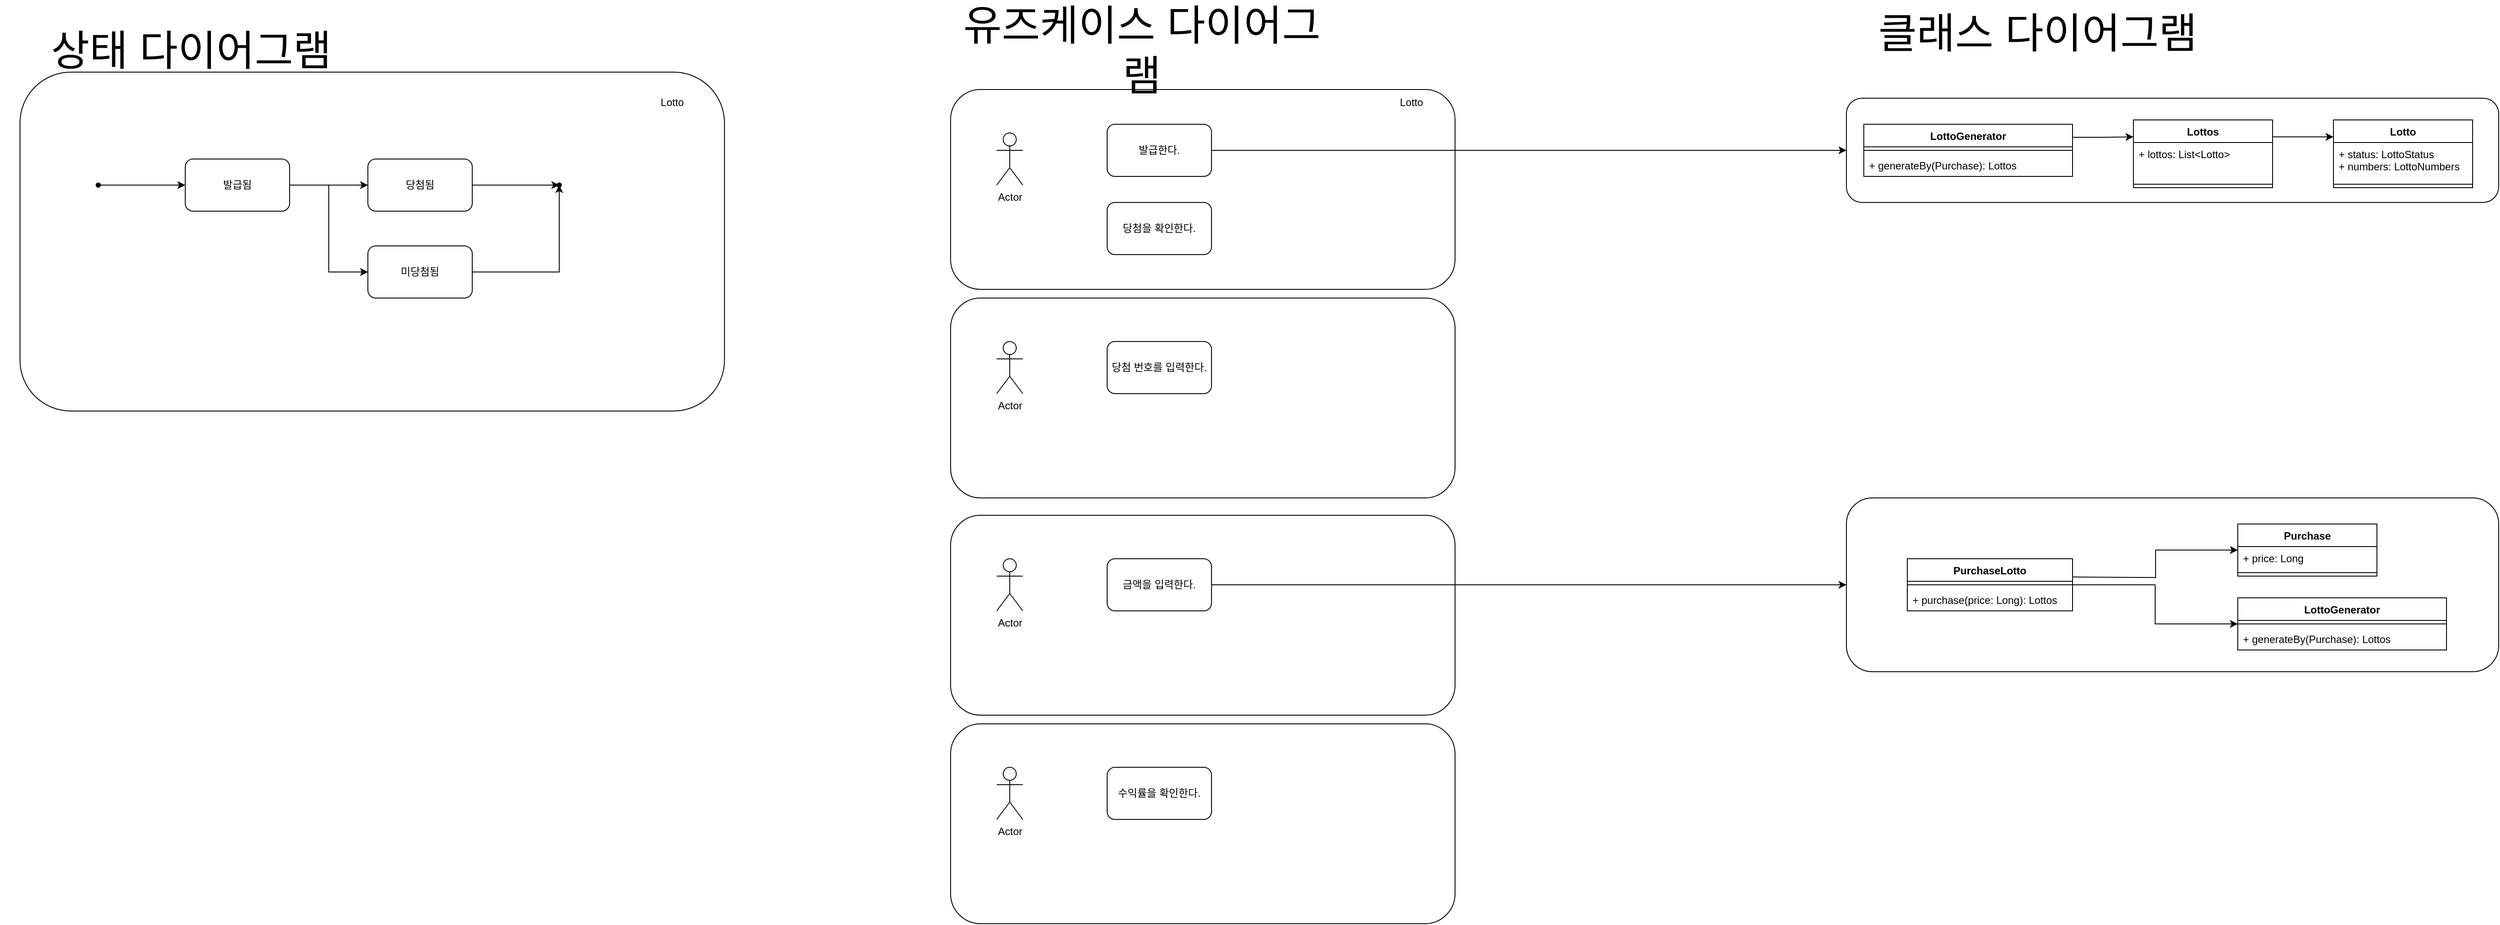 <mxfile version="26.0.6">
  <diagram id="C5RBs43oDa-KdzZeNtuy" name="Page-1">
    <mxGraphModel dx="2110" dy="2252" grid="1" gridSize="10" guides="1" tooltips="1" connect="1" arrows="1" fold="1" page="1" pageScale="1" pageWidth="827" pageHeight="1169" math="0" shadow="0">
      <root>
        <mxCell id="WIyWlLk6GJQsqaUBKTNV-0" />
        <mxCell id="WIyWlLk6GJQsqaUBKTNV-1" parent="WIyWlLk6GJQsqaUBKTNV-0" />
        <mxCell id="b7edEHTEQrsLhUJaDIO4-33" value="" style="rounded=1;whiteSpace=wrap;html=1;" vertex="1" parent="WIyWlLk6GJQsqaUBKTNV-1">
          <mxGeometry x="1480" y="-100" width="580" height="230" as="geometry" />
        </mxCell>
        <mxCell id="b7edEHTEQrsLhUJaDIO4-38" value="" style="rounded=1;whiteSpace=wrap;html=1;" vertex="1" parent="WIyWlLk6GJQsqaUBKTNV-1">
          <mxGeometry x="1480" y="140" width="580" height="230" as="geometry" />
        </mxCell>
        <mxCell id="b7edEHTEQrsLhUJaDIO4-58" style="edgeStyle=orthogonalEdgeStyle;rounded=0;orthogonalLoop=1;jettySize=auto;html=1;entryX=0;entryY=0.5;entryDx=0;entryDy=0;exitX=1;exitY=0.5;exitDx=0;exitDy=0;" edge="1" parent="WIyWlLk6GJQsqaUBKTNV-1" source="b7edEHTEQrsLhUJaDIO4-30" target="b7edEHTEQrsLhUJaDIO4-36">
          <mxGeometry relative="1" as="geometry" />
        </mxCell>
        <mxCell id="b7edEHTEQrsLhUJaDIO4-28" value="" style="group;movable=1;resizable=1;rotatable=1;deletable=1;editable=1;locked=0;connectable=1;" vertex="1" connectable="0" parent="WIyWlLk6GJQsqaUBKTNV-1">
          <mxGeometry x="410" y="-120" width="810" height="390" as="geometry" />
        </mxCell>
        <mxCell id="b7edEHTEQrsLhUJaDIO4-10" value="" style="rounded=1;whiteSpace=wrap;html=1;movable=1;resizable=1;rotatable=1;deletable=1;editable=1;locked=0;connectable=1;" vertex="1" parent="b7edEHTEQrsLhUJaDIO4-28">
          <mxGeometry width="810" height="390" as="geometry" />
        </mxCell>
        <mxCell id="b7edEHTEQrsLhUJaDIO4-11" value="Lotto" style="text;html=1;align=center;verticalAlign=middle;whiteSpace=wrap;rounded=0;movable=1;resizable=1;rotatable=1;deletable=1;editable=1;locked=0;connectable=1;" vertex="1" parent="b7edEHTEQrsLhUJaDIO4-28">
          <mxGeometry x="720" y="20" width="60" height="30" as="geometry" />
        </mxCell>
        <mxCell id="b7edEHTEQrsLhUJaDIO4-22" style="edgeStyle=orthogonalEdgeStyle;rounded=0;orthogonalLoop=1;jettySize=auto;html=1;entryX=0;entryY=0.5;entryDx=0;entryDy=0;movable=1;resizable=1;rotatable=1;deletable=1;editable=1;locked=0;connectable=1;" edge="1" parent="b7edEHTEQrsLhUJaDIO4-28" source="b7edEHTEQrsLhUJaDIO4-17" target="b7edEHTEQrsLhUJaDIO4-18">
          <mxGeometry relative="1" as="geometry" />
        </mxCell>
        <mxCell id="b7edEHTEQrsLhUJaDIO4-17" value="" style="shape=waypoint;sketch=0;fillStyle=solid;size=6;pointerEvents=1;points=[];fillColor=none;resizable=1;rotatable=1;perimeter=centerPerimeter;snapToPoint=1;movable=1;deletable=1;editable=1;locked=0;connectable=1;" vertex="1" parent="b7edEHTEQrsLhUJaDIO4-28">
          <mxGeometry x="80" y="120" width="20" height="20" as="geometry" />
        </mxCell>
        <mxCell id="b7edEHTEQrsLhUJaDIO4-23" style="edgeStyle=orthogonalEdgeStyle;rounded=0;orthogonalLoop=1;jettySize=auto;html=1;entryX=0;entryY=0.5;entryDx=0;entryDy=0;movable=1;resizable=1;rotatable=1;deletable=1;editable=1;locked=0;connectable=1;" edge="1" parent="b7edEHTEQrsLhUJaDIO4-28" source="b7edEHTEQrsLhUJaDIO4-18" target="b7edEHTEQrsLhUJaDIO4-19">
          <mxGeometry relative="1" as="geometry" />
        </mxCell>
        <mxCell id="b7edEHTEQrsLhUJaDIO4-24" style="edgeStyle=orthogonalEdgeStyle;rounded=0;orthogonalLoop=1;jettySize=auto;html=1;entryX=0;entryY=0.5;entryDx=0;entryDy=0;movable=1;resizable=1;rotatable=1;deletable=1;editable=1;locked=0;connectable=1;" edge="1" parent="b7edEHTEQrsLhUJaDIO4-28" source="b7edEHTEQrsLhUJaDIO4-18" target="b7edEHTEQrsLhUJaDIO4-20">
          <mxGeometry relative="1" as="geometry" />
        </mxCell>
        <mxCell id="b7edEHTEQrsLhUJaDIO4-18" value="발급됨" style="rounded=1;whiteSpace=wrap;html=1;movable=1;resizable=1;rotatable=1;deletable=1;editable=1;locked=0;connectable=1;" vertex="1" parent="b7edEHTEQrsLhUJaDIO4-28">
          <mxGeometry x="190" y="100" width="120" height="60" as="geometry" />
        </mxCell>
        <mxCell id="b7edEHTEQrsLhUJaDIO4-27" style="edgeStyle=orthogonalEdgeStyle;rounded=0;orthogonalLoop=1;jettySize=auto;html=1;movable=1;resizable=1;rotatable=1;deletable=1;editable=1;locked=0;connectable=1;" edge="1" parent="b7edEHTEQrsLhUJaDIO4-28" source="b7edEHTEQrsLhUJaDIO4-19" target="b7edEHTEQrsLhUJaDIO4-21">
          <mxGeometry relative="1" as="geometry" />
        </mxCell>
        <mxCell id="b7edEHTEQrsLhUJaDIO4-19" value="당첨됨" style="rounded=1;whiteSpace=wrap;html=1;movable=1;resizable=1;rotatable=1;deletable=1;editable=1;locked=0;connectable=1;" vertex="1" parent="b7edEHTEQrsLhUJaDIO4-28">
          <mxGeometry x="400" y="100" width="120" height="60" as="geometry" />
        </mxCell>
        <mxCell id="b7edEHTEQrsLhUJaDIO4-20" value="미당첨됨" style="rounded=1;whiteSpace=wrap;html=1;movable=1;resizable=1;rotatable=1;deletable=1;editable=1;locked=0;connectable=1;" vertex="1" parent="b7edEHTEQrsLhUJaDIO4-28">
          <mxGeometry x="400" y="200" width="120" height="60" as="geometry" />
        </mxCell>
        <mxCell id="b7edEHTEQrsLhUJaDIO4-21" value="" style="shape=waypoint;sketch=0;fillStyle=solid;size=6;pointerEvents=1;points=[];fillColor=none;resizable=1;rotatable=1;perimeter=centerPerimeter;snapToPoint=1;movable=1;deletable=1;editable=1;locked=0;connectable=1;" vertex="1" parent="b7edEHTEQrsLhUJaDIO4-28">
          <mxGeometry x="610" y="120" width="20" height="20" as="geometry" />
        </mxCell>
        <mxCell id="b7edEHTEQrsLhUJaDIO4-26" style="edgeStyle=orthogonalEdgeStyle;rounded=0;orthogonalLoop=1;jettySize=auto;html=1;entryX=-0.1;entryY=0.367;entryDx=0;entryDy=0;entryPerimeter=0;movable=1;resizable=1;rotatable=1;deletable=1;editable=1;locked=0;connectable=1;" edge="1" parent="b7edEHTEQrsLhUJaDIO4-28" source="b7edEHTEQrsLhUJaDIO4-20" target="b7edEHTEQrsLhUJaDIO4-21">
          <mxGeometry relative="1" as="geometry" />
        </mxCell>
        <mxCell id="b7edEHTEQrsLhUJaDIO4-29" value="Actor" style="shape=umlActor;verticalLabelPosition=bottom;verticalAlign=top;html=1;outlineConnect=0;" vertex="1" parent="WIyWlLk6GJQsqaUBKTNV-1">
          <mxGeometry x="1533" y="-50" width="30" height="60" as="geometry" />
        </mxCell>
        <mxCell id="b7edEHTEQrsLhUJaDIO4-30" value="발급한다." style="rounded=1;whiteSpace=wrap;html=1;" vertex="1" parent="WIyWlLk6GJQsqaUBKTNV-1">
          <mxGeometry x="1660" y="-60" width="120" height="60" as="geometry" />
        </mxCell>
        <mxCell id="b7edEHTEQrsLhUJaDIO4-31" value="당첨을 확인한다." style="rounded=1;whiteSpace=wrap;html=1;" vertex="1" parent="WIyWlLk6GJQsqaUBKTNV-1">
          <mxGeometry x="1660" y="30" width="120" height="60" as="geometry" />
        </mxCell>
        <mxCell id="b7edEHTEQrsLhUJaDIO4-32" value="당첨 번호를 입력한다." style="rounded=1;whiteSpace=wrap;html=1;" vertex="1" parent="WIyWlLk6GJQsqaUBKTNV-1">
          <mxGeometry x="1660" y="190" width="120" height="60" as="geometry" />
        </mxCell>
        <mxCell id="b7edEHTEQrsLhUJaDIO4-34" value="&lt;font style=&quot;font-size: 48px;&quot;&gt;상태 다이어그램&lt;/font&gt;" style="text;html=1;align=center;verticalAlign=middle;whiteSpace=wrap;rounded=0;movable=1;resizable=1;rotatable=1;deletable=1;editable=1;locked=0;connectable=1;" vertex="1" parent="WIyWlLk6GJQsqaUBKTNV-1">
          <mxGeometry x="387" y="-160" width="440" height="30" as="geometry" />
        </mxCell>
        <mxCell id="b7edEHTEQrsLhUJaDIO4-35" value="&lt;span style=&quot;font-size: 48px;&quot;&gt;유즈케이스 다이어그램&lt;/span&gt;" style="text;html=1;align=center;verticalAlign=middle;whiteSpace=wrap;rounded=0;" vertex="1" parent="WIyWlLk6GJQsqaUBKTNV-1">
          <mxGeometry x="1480" y="-160" width="440" height="30" as="geometry" />
        </mxCell>
        <mxCell id="b7edEHTEQrsLhUJaDIO4-36" value="" style="rounded=1;whiteSpace=wrap;html=1;" vertex="1" parent="WIyWlLk6GJQsqaUBKTNV-1">
          <mxGeometry x="2510" y="-90" width="750" height="120" as="geometry" />
        </mxCell>
        <mxCell id="b7edEHTEQrsLhUJaDIO4-37" value="&lt;span style=&quot;font-size: 48px;&quot;&gt;클래스 다이어그램&lt;/span&gt;" style="text;html=1;align=center;verticalAlign=middle;whiteSpace=wrap;rounded=0;" vertex="1" parent="WIyWlLk6GJQsqaUBKTNV-1">
          <mxGeometry x="2510" y="-180" width="440" height="30" as="geometry" />
        </mxCell>
        <mxCell id="b7edEHTEQrsLhUJaDIO4-39" value="Actor" style="shape=umlActor;verticalLabelPosition=bottom;verticalAlign=top;html=1;outlineConnect=0;" vertex="1" parent="WIyWlLk6GJQsqaUBKTNV-1">
          <mxGeometry x="1533" y="190" width="30" height="60" as="geometry" />
        </mxCell>
        <mxCell id="b7edEHTEQrsLhUJaDIO4-42" value="" style="rounded=1;whiteSpace=wrap;html=1;" vertex="1" parent="WIyWlLk6GJQsqaUBKTNV-1">
          <mxGeometry x="1480" y="390" width="580" height="230" as="geometry" />
        </mxCell>
        <mxCell id="b7edEHTEQrsLhUJaDIO4-93" style="edgeStyle=orthogonalEdgeStyle;rounded=0;orthogonalLoop=1;jettySize=auto;html=1;entryX=0;entryY=0.5;entryDx=0;entryDy=0;" edge="1" parent="WIyWlLk6GJQsqaUBKTNV-1" source="b7edEHTEQrsLhUJaDIO4-43" target="b7edEHTEQrsLhUJaDIO4-80">
          <mxGeometry relative="1" as="geometry" />
        </mxCell>
        <mxCell id="b7edEHTEQrsLhUJaDIO4-43" value="금액을 입력한다." style="rounded=1;whiteSpace=wrap;html=1;" vertex="1" parent="WIyWlLk6GJQsqaUBKTNV-1">
          <mxGeometry x="1660" y="440" width="120" height="60" as="geometry" />
        </mxCell>
        <mxCell id="b7edEHTEQrsLhUJaDIO4-44" value="Actor" style="shape=umlActor;verticalLabelPosition=bottom;verticalAlign=top;html=1;outlineConnect=0;" vertex="1" parent="WIyWlLk6GJQsqaUBKTNV-1">
          <mxGeometry x="1533" y="440" width="30" height="60" as="geometry" />
        </mxCell>
        <mxCell id="b7edEHTEQrsLhUJaDIO4-45" value="Lotto" style="text;html=1;align=center;verticalAlign=middle;whiteSpace=wrap;rounded=0;" vertex="1" parent="WIyWlLk6GJQsqaUBKTNV-1">
          <mxGeometry x="1980" y="-100" width="60" height="30" as="geometry" />
        </mxCell>
        <mxCell id="b7edEHTEQrsLhUJaDIO4-46" value="" style="rounded=1;whiteSpace=wrap;html=1;" vertex="1" parent="WIyWlLk6GJQsqaUBKTNV-1">
          <mxGeometry x="1480" y="630" width="580" height="230" as="geometry" />
        </mxCell>
        <mxCell id="b7edEHTEQrsLhUJaDIO4-47" value="수익률을 확인한다." style="rounded=1;whiteSpace=wrap;html=1;" vertex="1" parent="WIyWlLk6GJQsqaUBKTNV-1">
          <mxGeometry x="1660" y="680" width="120" height="60" as="geometry" />
        </mxCell>
        <mxCell id="b7edEHTEQrsLhUJaDIO4-48" value="Actor" style="shape=umlActor;verticalLabelPosition=bottom;verticalAlign=top;html=1;outlineConnect=0;" vertex="1" parent="WIyWlLk6GJQsqaUBKTNV-1">
          <mxGeometry x="1533" y="680" width="30" height="60" as="geometry" />
        </mxCell>
        <mxCell id="b7edEHTEQrsLhUJaDIO4-53" value="Lotto" style="swimlane;fontStyle=1;align=center;verticalAlign=top;childLayout=stackLayout;horizontal=1;startSize=26;horizontalStack=0;resizeParent=1;resizeParentMax=0;resizeLast=0;collapsible=1;marginBottom=0;whiteSpace=wrap;html=1;" vertex="1" parent="WIyWlLk6GJQsqaUBKTNV-1">
          <mxGeometry x="3070" y="-65" width="160" height="78" as="geometry" />
        </mxCell>
        <mxCell id="b7edEHTEQrsLhUJaDIO4-54" value="+ status: LottoStatus&lt;div&gt;+ numbers: LottoNumbers&lt;/div&gt;" style="text;strokeColor=none;fillColor=none;align=left;verticalAlign=top;spacingLeft=4;spacingRight=4;overflow=hidden;rotatable=0;points=[[0,0.5],[1,0.5]];portConstraint=eastwest;whiteSpace=wrap;html=1;" vertex="1" parent="b7edEHTEQrsLhUJaDIO4-53">
          <mxGeometry y="26" width="160" height="44" as="geometry" />
        </mxCell>
        <mxCell id="b7edEHTEQrsLhUJaDIO4-55" value="" style="line;strokeWidth=1;fillColor=none;align=left;verticalAlign=middle;spacingTop=-1;spacingLeft=3;spacingRight=3;rotatable=0;labelPosition=right;points=[];portConstraint=eastwest;strokeColor=inherit;" vertex="1" parent="b7edEHTEQrsLhUJaDIO4-53">
          <mxGeometry y="70" width="160" height="8" as="geometry" />
        </mxCell>
        <mxCell id="b7edEHTEQrsLhUJaDIO4-65" style="edgeStyle=orthogonalEdgeStyle;rounded=0;orthogonalLoop=1;jettySize=auto;html=1;entryX=0;entryY=0.25;entryDx=0;entryDy=0;exitX=1;exitY=0.25;exitDx=0;exitDy=0;" edge="1" parent="WIyWlLk6GJQsqaUBKTNV-1" source="b7edEHTEQrsLhUJaDIO4-62" target="b7edEHTEQrsLhUJaDIO4-53">
          <mxGeometry relative="1" as="geometry" />
        </mxCell>
        <mxCell id="b7edEHTEQrsLhUJaDIO4-62" value="Lottos" style="swimlane;fontStyle=1;align=center;verticalAlign=top;childLayout=stackLayout;horizontal=1;startSize=26;horizontalStack=0;resizeParent=1;resizeParentMax=0;resizeLast=0;collapsible=1;marginBottom=0;whiteSpace=wrap;html=1;" vertex="1" parent="WIyWlLk6GJQsqaUBKTNV-1">
          <mxGeometry x="2840" y="-65" width="160" height="78" as="geometry" />
        </mxCell>
        <mxCell id="b7edEHTEQrsLhUJaDIO4-63" value="+ lottos: List&amp;lt;Lotto&amp;gt;" style="text;strokeColor=none;fillColor=none;align=left;verticalAlign=top;spacingLeft=4;spacingRight=4;overflow=hidden;rotatable=0;points=[[0,0.5],[1,0.5]];portConstraint=eastwest;whiteSpace=wrap;html=1;" vertex="1" parent="b7edEHTEQrsLhUJaDIO4-62">
          <mxGeometry y="26" width="160" height="44" as="geometry" />
        </mxCell>
        <mxCell id="b7edEHTEQrsLhUJaDIO4-64" value="" style="line;strokeWidth=1;fillColor=none;align=left;verticalAlign=middle;spacingTop=-1;spacingLeft=3;spacingRight=3;rotatable=0;labelPosition=right;points=[];portConstraint=eastwest;strokeColor=inherit;" vertex="1" parent="b7edEHTEQrsLhUJaDIO4-62">
          <mxGeometry y="70" width="160" height="8" as="geometry" />
        </mxCell>
        <mxCell id="b7edEHTEQrsLhUJaDIO4-79" style="edgeStyle=orthogonalEdgeStyle;rounded=0;orthogonalLoop=1;jettySize=auto;html=1;entryX=0;entryY=0.25;entryDx=0;entryDy=0;exitX=1;exitY=0.25;exitDx=0;exitDy=0;" edge="1" parent="WIyWlLk6GJQsqaUBKTNV-1" source="b7edEHTEQrsLhUJaDIO4-116" target="b7edEHTEQrsLhUJaDIO4-62">
          <mxGeometry relative="1" as="geometry">
            <mxPoint x="2720" y="-45" as="sourcePoint" />
          </mxGeometry>
        </mxCell>
        <mxCell id="b7edEHTEQrsLhUJaDIO4-80" value="" style="rounded=1;whiteSpace=wrap;html=1;" vertex="1" parent="WIyWlLk6GJQsqaUBKTNV-1">
          <mxGeometry x="2510" y="370" width="750" height="200" as="geometry" />
        </mxCell>
        <mxCell id="b7edEHTEQrsLhUJaDIO4-98" value="Purchase" style="swimlane;fontStyle=1;align=center;verticalAlign=top;childLayout=stackLayout;horizontal=1;startSize=26;horizontalStack=0;resizeParent=1;resizeParentMax=0;resizeLast=0;collapsible=1;marginBottom=0;whiteSpace=wrap;html=1;" vertex="1" parent="WIyWlLk6GJQsqaUBKTNV-1">
          <mxGeometry x="2960" y="400" width="160" height="60" as="geometry" />
        </mxCell>
        <mxCell id="b7edEHTEQrsLhUJaDIO4-99" value="+ price: Long" style="text;strokeColor=none;fillColor=none;align=left;verticalAlign=top;spacingLeft=4;spacingRight=4;overflow=hidden;rotatable=0;points=[[0,0.5],[1,0.5]];portConstraint=eastwest;whiteSpace=wrap;html=1;" vertex="1" parent="b7edEHTEQrsLhUJaDIO4-98">
          <mxGeometry y="26" width="160" height="26" as="geometry" />
        </mxCell>
        <mxCell id="b7edEHTEQrsLhUJaDIO4-100" value="" style="line;strokeWidth=1;fillColor=none;align=left;verticalAlign=middle;spacingTop=-1;spacingLeft=3;spacingRight=3;rotatable=0;labelPosition=right;points=[];portConstraint=eastwest;strokeColor=inherit;" vertex="1" parent="b7edEHTEQrsLhUJaDIO4-98">
          <mxGeometry y="52" width="160" height="8" as="geometry" />
        </mxCell>
        <mxCell id="b7edEHTEQrsLhUJaDIO4-106" value="LottoGenerator" style="swimlane;fontStyle=1;align=center;verticalAlign=top;childLayout=stackLayout;horizontal=1;startSize=26;horizontalStack=0;resizeParent=1;resizeParentMax=0;resizeLast=0;collapsible=1;marginBottom=0;whiteSpace=wrap;html=1;" vertex="1" parent="WIyWlLk6GJQsqaUBKTNV-1">
          <mxGeometry x="2960" y="485" width="240" height="60" as="geometry" />
        </mxCell>
        <mxCell id="b7edEHTEQrsLhUJaDIO4-107" value="" style="line;strokeWidth=1;fillColor=none;align=left;verticalAlign=middle;spacingTop=-1;spacingLeft=3;spacingRight=3;rotatable=0;labelPosition=right;points=[];portConstraint=eastwest;strokeColor=inherit;" vertex="1" parent="b7edEHTEQrsLhUJaDIO4-106">
          <mxGeometry y="26" width="240" height="8" as="geometry" />
        </mxCell>
        <mxCell id="b7edEHTEQrsLhUJaDIO4-108" value="+ generateBy(Purchase): Lottos" style="text;strokeColor=none;fillColor=none;align=left;verticalAlign=top;spacingLeft=4;spacingRight=4;overflow=hidden;rotatable=0;points=[[0,0.5],[1,0.5]];portConstraint=eastwest;whiteSpace=wrap;html=1;" vertex="1" parent="b7edEHTEQrsLhUJaDIO4-106">
          <mxGeometry y="34" width="240" height="26" as="geometry" />
        </mxCell>
        <mxCell id="b7edEHTEQrsLhUJaDIO4-114" style="edgeStyle=orthogonalEdgeStyle;rounded=0;orthogonalLoop=1;jettySize=auto;html=1;entryX=0;entryY=0.5;entryDx=0;entryDy=0;" edge="1" parent="WIyWlLk6GJQsqaUBKTNV-1" source="b7edEHTEQrsLhUJaDIO4-109" target="b7edEHTEQrsLhUJaDIO4-106">
          <mxGeometry relative="1" as="geometry" />
        </mxCell>
        <mxCell id="b7edEHTEQrsLhUJaDIO4-109" value="PurchaseLotto" style="swimlane;fontStyle=1;align=center;verticalAlign=top;childLayout=stackLayout;horizontal=1;startSize=26;horizontalStack=0;resizeParent=1;resizeParentMax=0;resizeLast=0;collapsible=1;marginBottom=0;whiteSpace=wrap;html=1;" vertex="1" parent="WIyWlLk6GJQsqaUBKTNV-1">
          <mxGeometry x="2580" y="440" width="190" height="60" as="geometry" />
        </mxCell>
        <mxCell id="b7edEHTEQrsLhUJaDIO4-111" value="" style="line;strokeWidth=1;fillColor=none;align=left;verticalAlign=middle;spacingTop=-1;spacingLeft=3;spacingRight=3;rotatable=0;labelPosition=right;points=[];portConstraint=eastwest;strokeColor=inherit;" vertex="1" parent="b7edEHTEQrsLhUJaDIO4-109">
          <mxGeometry y="26" width="190" height="8" as="geometry" />
        </mxCell>
        <mxCell id="b7edEHTEQrsLhUJaDIO4-112" value="+ purchase(price: Long): Lottos" style="text;strokeColor=none;fillColor=none;align=left;verticalAlign=top;spacingLeft=4;spacingRight=4;overflow=hidden;rotatable=0;points=[[0,0.5],[1,0.5]];portConstraint=eastwest;whiteSpace=wrap;html=1;" vertex="1" parent="b7edEHTEQrsLhUJaDIO4-109">
          <mxGeometry y="34" width="190" height="26" as="geometry" />
        </mxCell>
        <mxCell id="b7edEHTEQrsLhUJaDIO4-113" style="edgeStyle=orthogonalEdgeStyle;rounded=0;orthogonalLoop=1;jettySize=auto;html=1;entryX=0;entryY=0.5;entryDx=0;entryDy=0;" edge="1" parent="WIyWlLk6GJQsqaUBKTNV-1" target="b7edEHTEQrsLhUJaDIO4-98">
          <mxGeometry relative="1" as="geometry">
            <mxPoint x="2770" y="461.059" as="sourcePoint" />
          </mxGeometry>
        </mxCell>
        <mxCell id="b7edEHTEQrsLhUJaDIO4-116" value="LottoGenerator" style="swimlane;fontStyle=1;align=center;verticalAlign=top;childLayout=stackLayout;horizontal=1;startSize=26;horizontalStack=0;resizeParent=1;resizeParentMax=0;resizeLast=0;collapsible=1;marginBottom=0;whiteSpace=wrap;html=1;" vertex="1" parent="WIyWlLk6GJQsqaUBKTNV-1">
          <mxGeometry x="2530" y="-60" width="240" height="60" as="geometry" />
        </mxCell>
        <mxCell id="b7edEHTEQrsLhUJaDIO4-117" value="" style="line;strokeWidth=1;fillColor=none;align=left;verticalAlign=middle;spacingTop=-1;spacingLeft=3;spacingRight=3;rotatable=0;labelPosition=right;points=[];portConstraint=eastwest;strokeColor=inherit;" vertex="1" parent="b7edEHTEQrsLhUJaDIO4-116">
          <mxGeometry y="26" width="240" height="8" as="geometry" />
        </mxCell>
        <mxCell id="b7edEHTEQrsLhUJaDIO4-118" value="+ generateBy(Purchase): Lottos" style="text;strokeColor=none;fillColor=none;align=left;verticalAlign=top;spacingLeft=4;spacingRight=4;overflow=hidden;rotatable=0;points=[[0,0.5],[1,0.5]];portConstraint=eastwest;whiteSpace=wrap;html=1;" vertex="1" parent="b7edEHTEQrsLhUJaDIO4-116">
          <mxGeometry y="34" width="240" height="26" as="geometry" />
        </mxCell>
      </root>
    </mxGraphModel>
  </diagram>
</mxfile>
